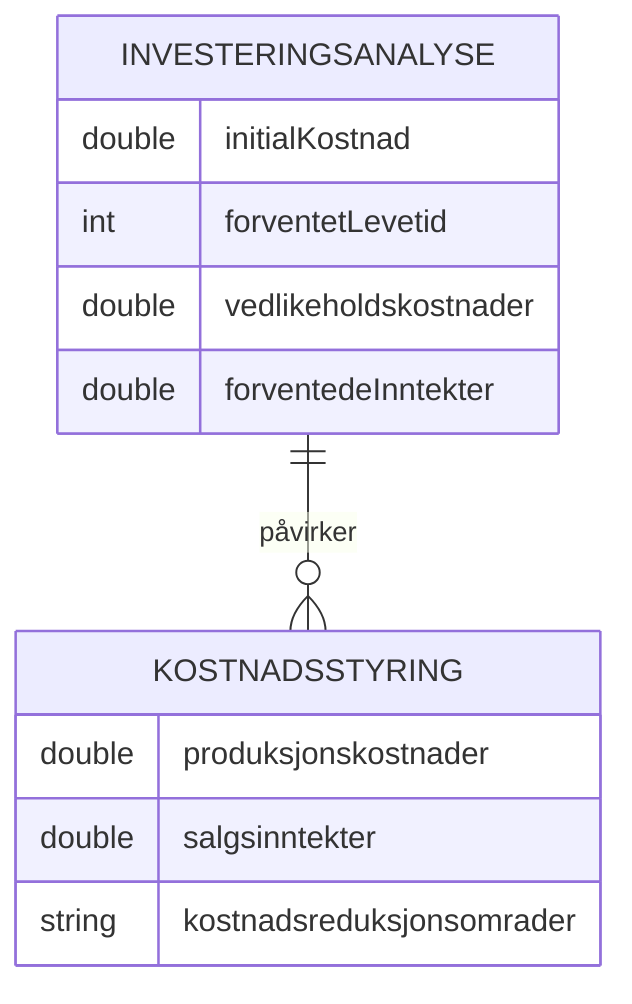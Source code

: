 erDiagram
    INVESTERINGSANALYSE {
        double initialKostnad
        int forventetLevetid
        double vedlikeholdskostnader
        double forventedeInntekter
    }
    KOSTNADSSTYRING {
        double produksjonskostnader
        double salgsinntekter
        string kostnadsreduksjonsomrader
    }

    INVESTERINGSANALYSE ||--o{ KOSTNADSSTYRING : påvirker